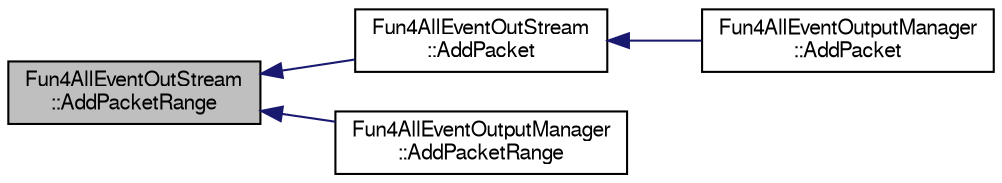 digraph "Fun4AllEventOutStream::AddPacketRange"
{
  bgcolor="transparent";
  edge [fontname="FreeSans",fontsize="10",labelfontname="FreeSans",labelfontsize="10"];
  node [fontname="FreeSans",fontsize="10",shape=record];
  rankdir="LR";
  Node1 [label="Fun4AllEventOutStream\l::AddPacketRange",height=0.2,width=0.4,color="black", fillcolor="grey75", style="filled" fontcolor="black"];
  Node1 -> Node2 [dir="back",color="midnightblue",fontsize="10",style="solid",fontname="FreeSans"];
  Node2 [label="Fun4AllEventOutStream\l::AddPacket",height=0.2,width=0.4,color="black",URL="$dc/dab/classFun4AllEventOutStream.html#a85c89498e10d6b503f6be6bd0c645ff3"];
  Node2 -> Node3 [dir="back",color="midnightblue",fontsize="10",style="solid",fontname="FreeSans"];
  Node3 [label="Fun4AllEventOutputManager\l::AddPacket",height=0.2,width=0.4,color="black",URL="$d2/d4a/classFun4AllEventOutputManager.html#a02563a6c7fc77e7269ffc8a3de434459"];
  Node1 -> Node4 [dir="back",color="midnightblue",fontsize="10",style="solid",fontname="FreeSans"];
  Node4 [label="Fun4AllEventOutputManager\l::AddPacketRange",height=0.2,width=0.4,color="black",URL="$d2/d4a/classFun4AllEventOutputManager.html#a0e32da0f94b95ee2be3ea8c97d5fee4b"];
}
